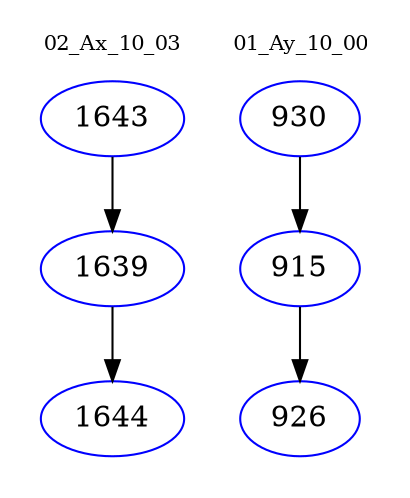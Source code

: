 digraph{
subgraph cluster_0 {
color = white
label = "02_Ax_10_03";
fontsize=10;
T0_1643 [label="1643", color="blue"]
T0_1643 -> T0_1639 [color="black"]
T0_1639 [label="1639", color="blue"]
T0_1639 -> T0_1644 [color="black"]
T0_1644 [label="1644", color="blue"]
}
subgraph cluster_1 {
color = white
label = "01_Ay_10_00";
fontsize=10;
T1_930 [label="930", color="blue"]
T1_930 -> T1_915 [color="black"]
T1_915 [label="915", color="blue"]
T1_915 -> T1_926 [color="black"]
T1_926 [label="926", color="blue"]
}
}
